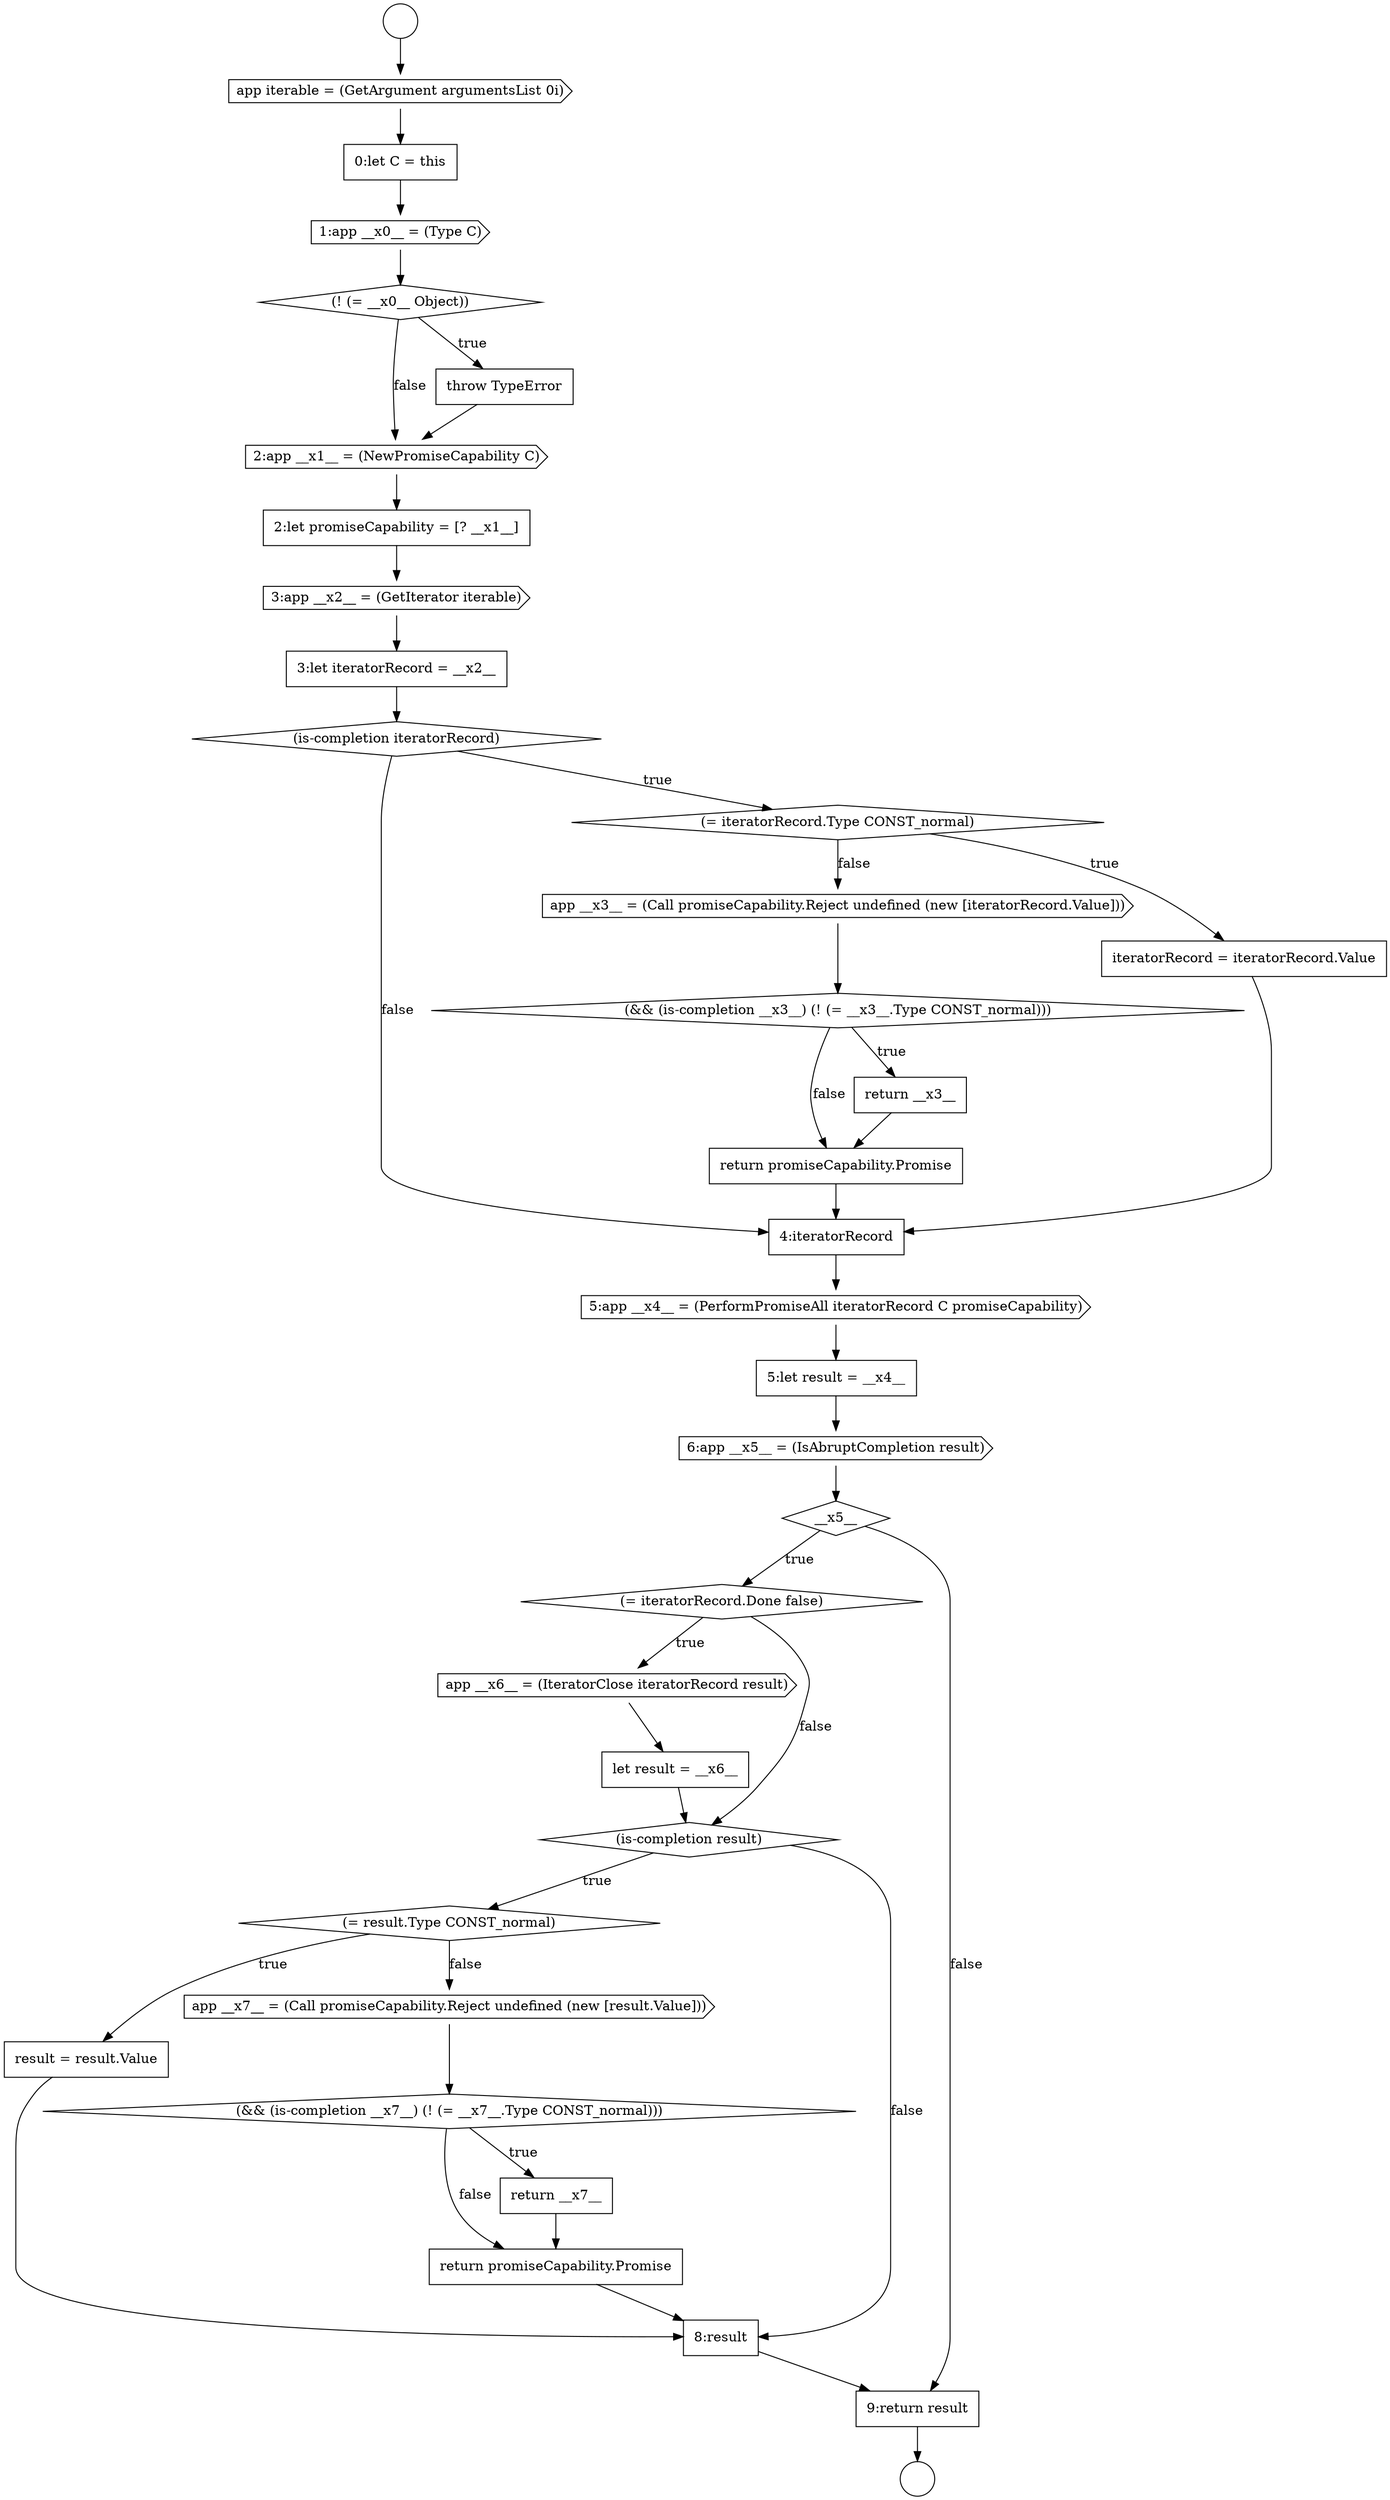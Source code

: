 digraph {
  node17358 [shape=cds, label=<<font color="black">5:app __x4__ = (PerformPromiseAll iteratorRecord C promiseCapability)</font>> color="black" fillcolor="white" style=filled]
  node17349 [shape=none, margin=0, label=<<font color="black">
    <table border="0" cellborder="1" cellspacing="0" cellpadding="10">
      <tr><td align="left">3:let iteratorRecord = __x2__</td></tr>
    </table>
  </font>> color="black" fillcolor="white" style=filled]
  node17363 [shape=cds, label=<<font color="black">app __x6__ = (IteratorClose iteratorRecord result)</font>> color="black" fillcolor="white" style=filled]
  node17353 [shape=cds, label=<<font color="black">app __x3__ = (Call promiseCapability.Reject undefined (new [iteratorRecord.Value]))</font>> color="black" fillcolor="white" style=filled]
  node17346 [shape=cds, label=<<font color="black">2:app __x1__ = (NewPromiseCapability C)</font>> color="black" fillcolor="white" style=filled]
  node17357 [shape=none, margin=0, label=<<font color="black">
    <table border="0" cellborder="1" cellspacing="0" cellpadding="10">
      <tr><td align="left">4:iteratorRecord</td></tr>
    </table>
  </font>> color="black" fillcolor="white" style=filled]
  node17360 [shape=cds, label=<<font color="black">6:app __x5__ = (IsAbruptCompletion result)</font>> color="black" fillcolor="white" style=filled]
  node17364 [shape=none, margin=0, label=<<font color="black">
    <table border="0" cellborder="1" cellspacing="0" cellpadding="10">
      <tr><td align="left">let result = __x6__</td></tr>
    </table>
  </font>> color="black" fillcolor="white" style=filled]
  node17351 [shape=diamond, label=<<font color="black">(= iteratorRecord.Type CONST_normal)</font>> color="black" fillcolor="white" style=filled]
  node17356 [shape=none, margin=0, label=<<font color="black">
    <table border="0" cellborder="1" cellspacing="0" cellpadding="10">
      <tr><td align="left">return promiseCapability.Promise</td></tr>
    </table>
  </font>> color="black" fillcolor="white" style=filled]
  node17352 [shape=none, margin=0, label=<<font color="black">
    <table border="0" cellborder="1" cellspacing="0" cellpadding="10">
      <tr><td align="left">iteratorRecord = iteratorRecord.Value</td></tr>
    </table>
  </font>> color="black" fillcolor="white" style=filled]
  node17359 [shape=none, margin=0, label=<<font color="black">
    <table border="0" cellborder="1" cellspacing="0" cellpadding="10">
      <tr><td align="left">5:let result = __x4__</td></tr>
    </table>
  </font>> color="black" fillcolor="white" style=filled]
  node17348 [shape=cds, label=<<font color="black">3:app __x2__ = (GetIterator iterable)</font>> color="black" fillcolor="white" style=filled]
  node17355 [shape=none, margin=0, label=<<font color="black">
    <table border="0" cellborder="1" cellspacing="0" cellpadding="10">
      <tr><td align="left">return __x3__</td></tr>
    </table>
  </font>> color="black" fillcolor="white" style=filled]
  node17340 [shape=circle label=" " color="black" fillcolor="white" style=filled]
  node17362 [shape=diamond, label=<<font color="black">(= iteratorRecord.Done false)</font>> color="black" fillcolor="white" style=filled]
  node17343 [shape=cds, label=<<font color="black">1:app __x0__ = (Type C)</font>> color="black" fillcolor="white" style=filled]
  node17366 [shape=diamond, label=<<font color="black">(= result.Type CONST_normal)</font>> color="black" fillcolor="white" style=filled]
  node17339 [shape=circle label=" " color="black" fillcolor="white" style=filled]
  node17371 [shape=none, margin=0, label=<<font color="black">
    <table border="0" cellborder="1" cellspacing="0" cellpadding="10">
      <tr><td align="left">return promiseCapability.Promise</td></tr>
    </table>
  </font>> color="black" fillcolor="white" style=filled]
  node17354 [shape=diamond, label=<<font color="black">(&amp;&amp; (is-completion __x3__) (! (= __x3__.Type CONST_normal)))</font>> color="black" fillcolor="white" style=filled]
  node17342 [shape=none, margin=0, label=<<font color="black">
    <table border="0" cellborder="1" cellspacing="0" cellpadding="10">
      <tr><td align="left">0:let C = this</td></tr>
    </table>
  </font>> color="black" fillcolor="white" style=filled]
  node17345 [shape=none, margin=0, label=<<font color="black">
    <table border="0" cellborder="1" cellspacing="0" cellpadding="10">
      <tr><td align="left">throw TypeError</td></tr>
    </table>
  </font>> color="black" fillcolor="white" style=filled]
  node17350 [shape=diamond, label=<<font color="black">(is-completion iteratorRecord)</font>> color="black" fillcolor="white" style=filled]
  node17370 [shape=none, margin=0, label=<<font color="black">
    <table border="0" cellborder="1" cellspacing="0" cellpadding="10">
      <tr><td align="left">return __x7__</td></tr>
    </table>
  </font>> color="black" fillcolor="white" style=filled]
  node17367 [shape=none, margin=0, label=<<font color="black">
    <table border="0" cellborder="1" cellspacing="0" cellpadding="10">
      <tr><td align="left">result = result.Value</td></tr>
    </table>
  </font>> color="black" fillcolor="white" style=filled]
  node17373 [shape=none, margin=0, label=<<font color="black">
    <table border="0" cellborder="1" cellspacing="0" cellpadding="10">
      <tr><td align="left">9:return result</td></tr>
    </table>
  </font>> color="black" fillcolor="white" style=filled]
  node17347 [shape=none, margin=0, label=<<font color="black">
    <table border="0" cellborder="1" cellspacing="0" cellpadding="10">
      <tr><td align="left">2:let promiseCapability = [? __x1__]</td></tr>
    </table>
  </font>> color="black" fillcolor="white" style=filled]
  node17368 [shape=cds, label=<<font color="black">app __x7__ = (Call promiseCapability.Reject undefined (new [result.Value]))</font>> color="black" fillcolor="white" style=filled]
  node17341 [shape=cds, label=<<font color="black">app iterable = (GetArgument argumentsList 0i)</font>> color="black" fillcolor="white" style=filled]
  node17369 [shape=diamond, label=<<font color="black">(&amp;&amp; (is-completion __x7__) (! (= __x7__.Type CONST_normal)))</font>> color="black" fillcolor="white" style=filled]
  node17361 [shape=diamond, label=<<font color="black">__x5__</font>> color="black" fillcolor="white" style=filled]
  node17344 [shape=diamond, label=<<font color="black">(! (= __x0__ Object))</font>> color="black" fillcolor="white" style=filled]
  node17372 [shape=none, margin=0, label=<<font color="black">
    <table border="0" cellborder="1" cellspacing="0" cellpadding="10">
      <tr><td align="left">8:result</td></tr>
    </table>
  </font>> color="black" fillcolor="white" style=filled]
  node17365 [shape=diamond, label=<<font color="black">(is-completion result)</font>> color="black" fillcolor="white" style=filled]
  node17351 -> node17352 [label=<<font color="black">true</font>> color="black"]
  node17351 -> node17353 [label=<<font color="black">false</font>> color="black"]
  node17369 -> node17370 [label=<<font color="black">true</font>> color="black"]
  node17369 -> node17371 [label=<<font color="black">false</font>> color="black"]
  node17348 -> node17349 [ color="black"]
  node17371 -> node17372 [ color="black"]
  node17365 -> node17366 [label=<<font color="black">true</font>> color="black"]
  node17365 -> node17372 [label=<<font color="black">false</font>> color="black"]
  node17347 -> node17348 [ color="black"]
  node17373 -> node17340 [ color="black"]
  node17367 -> node17372 [ color="black"]
  node17359 -> node17360 [ color="black"]
  node17342 -> node17343 [ color="black"]
  node17360 -> node17361 [ color="black"]
  node17346 -> node17347 [ color="black"]
  node17345 -> node17346 [ color="black"]
  node17362 -> node17363 [label=<<font color="black">true</font>> color="black"]
  node17362 -> node17365 [label=<<font color="black">false</font>> color="black"]
  node17353 -> node17354 [ color="black"]
  node17368 -> node17369 [ color="black"]
  node17363 -> node17364 [ color="black"]
  node17361 -> node17362 [label=<<font color="black">true</font>> color="black"]
  node17361 -> node17373 [label=<<font color="black">false</font>> color="black"]
  node17352 -> node17357 [ color="black"]
  node17357 -> node17358 [ color="black"]
  node17344 -> node17345 [label=<<font color="black">true</font>> color="black"]
  node17344 -> node17346 [label=<<font color="black">false</font>> color="black"]
  node17350 -> node17351 [label=<<font color="black">true</font>> color="black"]
  node17350 -> node17357 [label=<<font color="black">false</font>> color="black"]
  node17349 -> node17350 [ color="black"]
  node17341 -> node17342 [ color="black"]
  node17366 -> node17367 [label=<<font color="black">true</font>> color="black"]
  node17366 -> node17368 [label=<<font color="black">false</font>> color="black"]
  node17343 -> node17344 [ color="black"]
  node17358 -> node17359 [ color="black"]
  node17354 -> node17355 [label=<<font color="black">true</font>> color="black"]
  node17354 -> node17356 [label=<<font color="black">false</font>> color="black"]
  node17372 -> node17373 [ color="black"]
  node17339 -> node17341 [ color="black"]
  node17356 -> node17357 [ color="black"]
  node17370 -> node17371 [ color="black"]
  node17364 -> node17365 [ color="black"]
  node17355 -> node17356 [ color="black"]
}
